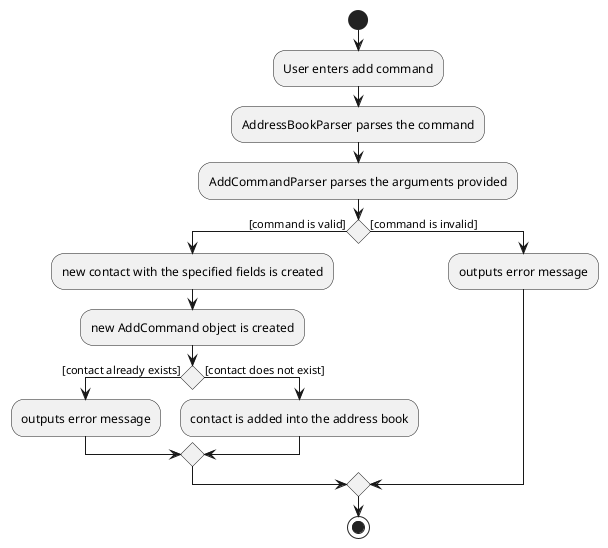@startuml
'https://plantuml.com/activity-diagram-beta

start
:User enters add command;
:AddressBookParser parses the command;
:AddCommandParser parses the arguments provided;
if () then ([command is valid])
  :new contact with the specified fields is created;
  :new AddCommand object is created;
  if() then ([contact already exists])
  :outputs error message;
  else ([contact does not exist])
  :contact is added into the address book;
  endif
else ([command is invalid])
  :outputs error message;
endif

stop

@enduml
